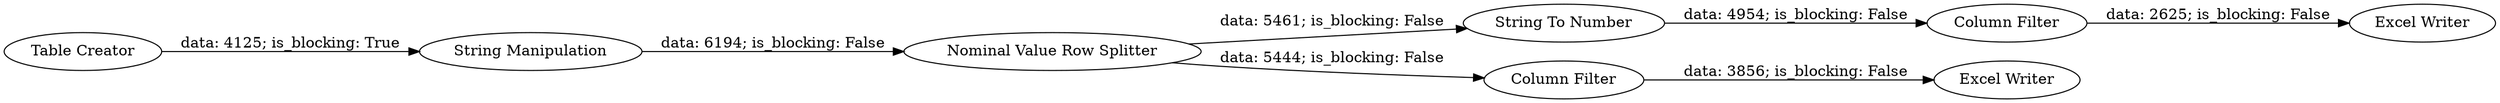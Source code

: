 digraph {
	"6898660612533334580_20" [label="Excel Writer"]
	"6898660612533334580_17" [label="Excel Writer"]
	"6898660612533334580_15" [label="Nominal Value Row Splitter"]
	"6898660612533334580_11" [label="String Manipulation"]
	"6898660612533334580_16" [label="String To Number"]
	"6898660612533334580_18" [label="Column Filter"]
	"6898660612533334580_1" [label="Table Creator"]
	"6898660612533334580_19" [label="Column Filter"]
	"6898660612533334580_15" -> "6898660612533334580_19" [label="data: 5444; is_blocking: False"]
	"6898660612533334580_1" -> "6898660612533334580_11" [label="data: 4125; is_blocking: True"]
	"6898660612533334580_15" -> "6898660612533334580_16" [label="data: 5461; is_blocking: False"]
	"6898660612533334580_19" -> "6898660612533334580_20" [label="data: 3856; is_blocking: False"]
	"6898660612533334580_11" -> "6898660612533334580_15" [label="data: 6194; is_blocking: False"]
	"6898660612533334580_16" -> "6898660612533334580_18" [label="data: 4954; is_blocking: False"]
	"6898660612533334580_18" -> "6898660612533334580_17" [label="data: 2625; is_blocking: False"]
	rankdir=LR
}
